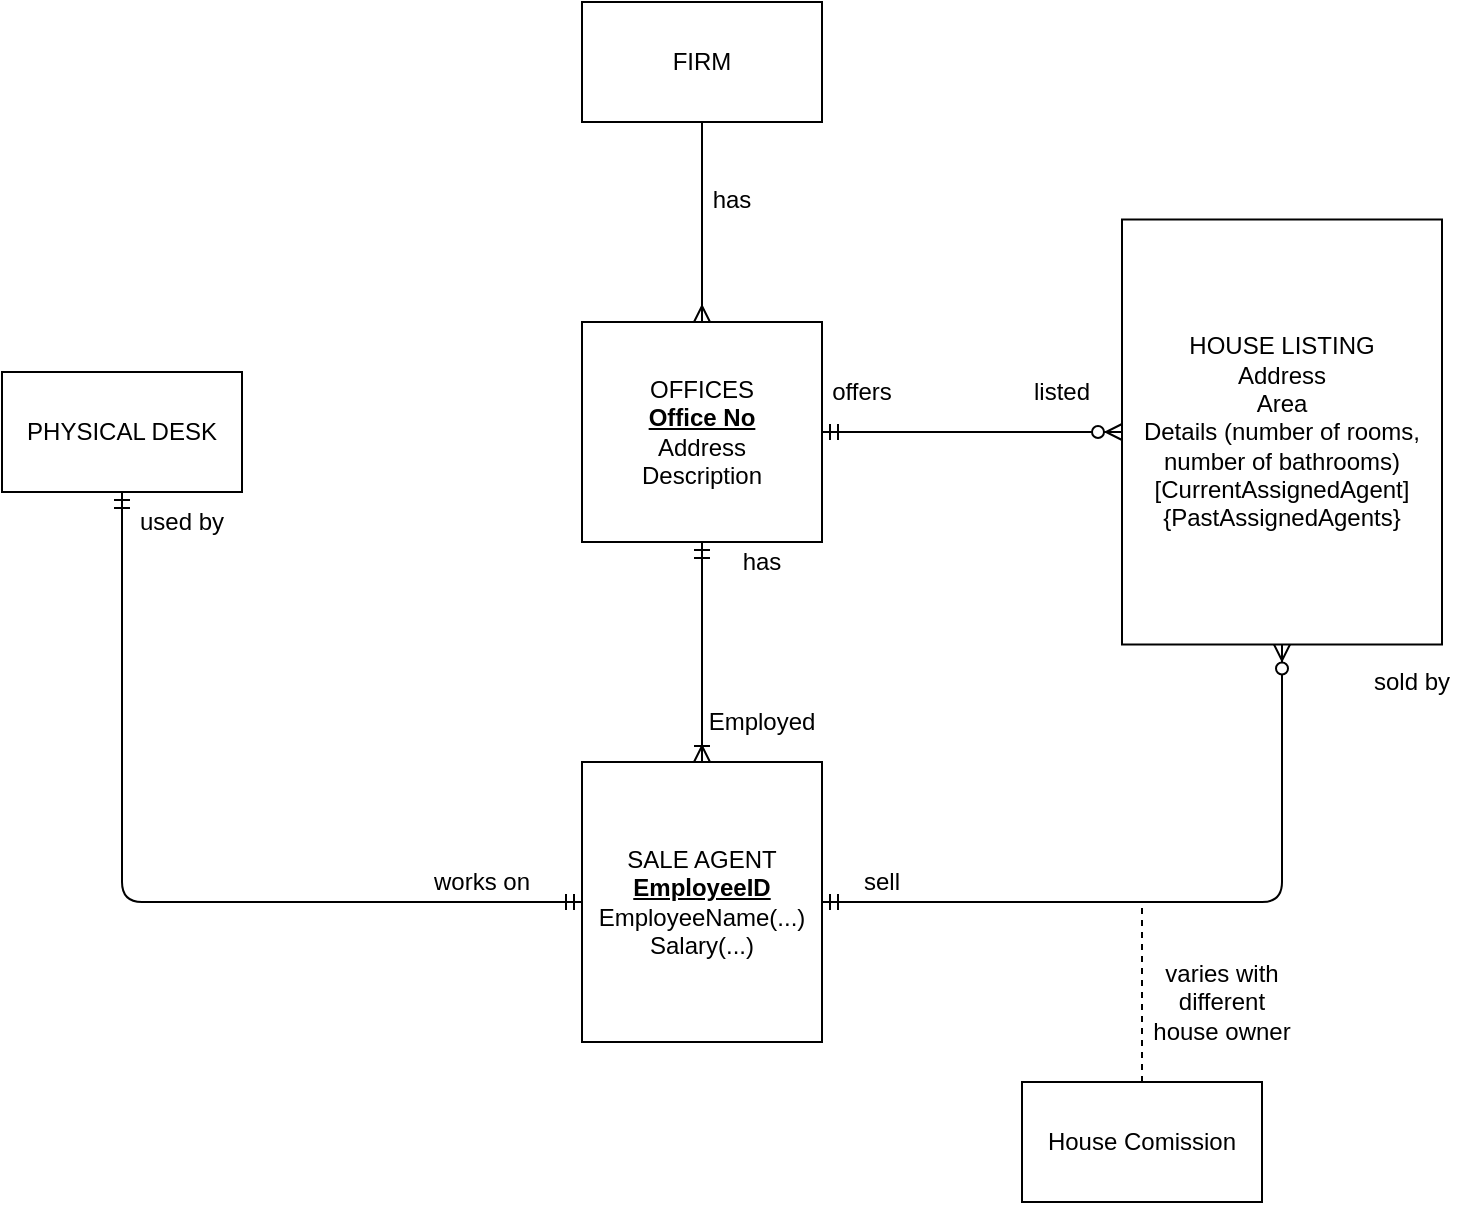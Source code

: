 <mxfile version="13.7.8" type="github">
  <diagram id="R2lEEEUBdFMjLlhIrx00" name="Page-1">
    <mxGraphModel dx="1110" dy="640" grid="1" gridSize="10" guides="1" tooltips="1" connect="1" arrows="1" fold="1" page="1" pageScale="1" pageWidth="850" pageHeight="1100" math="0" shadow="0" extFonts="Permanent Marker^https://fonts.googleapis.com/css?family=Permanent+Marker">
      <root>
        <mxCell id="0" />
        <mxCell id="1" parent="0" />
        <mxCell id="TzppmbfCBTdr1uhWKfh8-1" value="FIRM" style="rounded=0;whiteSpace=wrap;html=1;" vertex="1" parent="1">
          <mxGeometry x="350" y="20" width="120" height="60" as="geometry" />
        </mxCell>
        <mxCell id="TzppmbfCBTdr1uhWKfh8-2" value="&lt;div&gt;OFFICES&lt;/div&gt;&lt;div&gt;&lt;u&gt;&lt;b&gt;Office No&lt;/b&gt;&lt;/u&gt;&lt;/div&gt;&lt;div&gt;Address&lt;/div&gt;&lt;div&gt;Description&lt;br&gt;&lt;/div&gt;" style="rounded=0;whiteSpace=wrap;html=1;" vertex="1" parent="1">
          <mxGeometry x="350" y="180" width="120" height="110" as="geometry" />
        </mxCell>
        <mxCell id="TzppmbfCBTdr1uhWKfh8-3" value="&lt;div&gt;HOUSE LISTING&lt;br&gt;&lt;/div&gt;&lt;div&gt;Address&lt;/div&gt;&lt;div&gt;Area&lt;/div&gt;&lt;div&gt;Details (number of rooms, number of bathrooms)&lt;/div&gt;&lt;div&gt;[CurrentAssignedAgent]&lt;br&gt;&lt;/div&gt;&lt;div&gt;{PastAssignedAgents}&lt;br&gt;&lt;/div&gt;" style="rounded=0;whiteSpace=wrap;html=1;" vertex="1" parent="1">
          <mxGeometry x="620" y="128.75" width="160" height="212.5" as="geometry" />
        </mxCell>
        <mxCell id="TzppmbfCBTdr1uhWKfh8-4" value="&lt;div&gt;SALE AGENT&lt;/div&gt;&lt;div&gt;&lt;u&gt;&lt;b&gt;EmployeeID&lt;/b&gt;&lt;/u&gt;&lt;/div&gt;&lt;div&gt;EmployeeName(...)&lt;/div&gt;&lt;div&gt;Salary(...)&lt;br&gt;&lt;/div&gt;" style="rounded=0;whiteSpace=wrap;html=1;" vertex="1" parent="1">
          <mxGeometry x="350" y="400" width="120" height="140" as="geometry" />
        </mxCell>
        <mxCell id="TzppmbfCBTdr1uhWKfh8-5" value="PHYSICAL DESK" style="rounded=0;whiteSpace=wrap;html=1;" vertex="1" parent="1">
          <mxGeometry x="60" y="205" width="120" height="60" as="geometry" />
        </mxCell>
        <mxCell id="TzppmbfCBTdr1uhWKfh8-6" value="" style="endArrow=ERmany;html=1;entryX=0.5;entryY=0;entryDx=0;entryDy=0;endFill=0;exitX=0.5;exitY=1;exitDx=0;exitDy=0;" edge="1" parent="1" source="TzppmbfCBTdr1uhWKfh8-1" target="TzppmbfCBTdr1uhWKfh8-2">
          <mxGeometry width="50" height="50" relative="1" as="geometry">
            <mxPoint x="340" y="150" as="sourcePoint" />
            <mxPoint x="450" y="190" as="targetPoint" />
          </mxGeometry>
        </mxCell>
        <mxCell id="TzppmbfCBTdr1uhWKfh8-9" value="" style="endArrow=ERzeroToMany;html=1;exitX=1;exitY=0.5;exitDx=0;exitDy=0;entryX=0;entryY=0.5;entryDx=0;entryDy=0;startArrow=ERmandOne;startFill=0;endFill=1;" edge="1" parent="1" source="TzppmbfCBTdr1uhWKfh8-2" target="TzppmbfCBTdr1uhWKfh8-3">
          <mxGeometry width="50" height="50" relative="1" as="geometry">
            <mxPoint x="500" y="250" as="sourcePoint" />
            <mxPoint x="550" y="200" as="targetPoint" />
          </mxGeometry>
        </mxCell>
        <mxCell id="TzppmbfCBTdr1uhWKfh8-10" value="" style="endArrow=ERzeroToMany;html=1;exitX=1;exitY=0.5;exitDx=0;exitDy=0;entryX=0.5;entryY=1;entryDx=0;entryDy=0;startArrow=ERmandOne;startFill=0;endFill=1;" edge="1" parent="1" source="TzppmbfCBTdr1uhWKfh8-4" target="TzppmbfCBTdr1uhWKfh8-3">
          <mxGeometry width="50" height="50" relative="1" as="geometry">
            <mxPoint x="570" y="410" as="sourcePoint" />
            <mxPoint x="620" y="360" as="targetPoint" />
            <Array as="points">
              <mxPoint x="700" y="470" />
            </Array>
          </mxGeometry>
        </mxCell>
        <mxCell id="TzppmbfCBTdr1uhWKfh8-11" value="" style="endArrow=ERmandOne;html=1;exitX=0;exitY=0.5;exitDx=0;exitDy=0;entryX=0.5;entryY=1;entryDx=0;entryDy=0;startArrow=ERmandOne;startFill=0;endFill=0;" edge="1" parent="1" source="TzppmbfCBTdr1uhWKfh8-4" target="TzppmbfCBTdr1uhWKfh8-5">
          <mxGeometry width="50" height="50" relative="1" as="geometry">
            <mxPoint x="260" y="370" as="sourcePoint" />
            <mxPoint x="310" y="320" as="targetPoint" />
            <Array as="points">
              <mxPoint x="120" y="470" />
            </Array>
          </mxGeometry>
        </mxCell>
        <mxCell id="TzppmbfCBTdr1uhWKfh8-12" value="" style="endArrow=ERoneToMany;html=1;exitX=0.5;exitY=1;exitDx=0;exitDy=0;entryX=0.5;entryY=0;entryDx=0;entryDy=0;startArrow=ERmandOne;startFill=0;endFill=0;" edge="1" parent="1" source="TzppmbfCBTdr1uhWKfh8-2" target="TzppmbfCBTdr1uhWKfh8-4">
          <mxGeometry width="50" height="50" relative="1" as="geometry">
            <mxPoint x="400" y="330" as="sourcePoint" />
            <mxPoint x="450" y="280" as="targetPoint" />
          </mxGeometry>
        </mxCell>
        <mxCell id="TzppmbfCBTdr1uhWKfh8-13" value="has" style="text;html=1;strokeColor=none;fillColor=none;align=center;verticalAlign=middle;whiteSpace=wrap;rounded=0;" vertex="1" parent="1">
          <mxGeometry x="405" y="108.75" width="40" height="20" as="geometry" />
        </mxCell>
        <mxCell id="TzppmbfCBTdr1uhWKfh8-15" value="offers" style="text;html=1;strokeColor=none;fillColor=none;align=center;verticalAlign=middle;whiteSpace=wrap;rounded=0;" vertex="1" parent="1">
          <mxGeometry x="470" y="205" width="40" height="20" as="geometry" />
        </mxCell>
        <mxCell id="TzppmbfCBTdr1uhWKfh8-17" value="Employed" style="text;html=1;strokeColor=none;fillColor=none;align=center;verticalAlign=middle;whiteSpace=wrap;rounded=0;" vertex="1" parent="1">
          <mxGeometry x="420" y="370" width="40" height="20" as="geometry" />
        </mxCell>
        <mxCell id="TzppmbfCBTdr1uhWKfh8-18" value="sell" style="text;html=1;strokeColor=none;fillColor=none;align=center;verticalAlign=middle;whiteSpace=wrap;rounded=0;" vertex="1" parent="1">
          <mxGeometry x="480" y="450" width="40" height="20" as="geometry" />
        </mxCell>
        <mxCell id="TzppmbfCBTdr1uhWKfh8-19" value="works on" style="text;html=1;strokeColor=none;fillColor=none;align=center;verticalAlign=middle;whiteSpace=wrap;rounded=0;" vertex="1" parent="1">
          <mxGeometry x="270" y="450" width="60" height="20" as="geometry" />
        </mxCell>
        <mxCell id="TzppmbfCBTdr1uhWKfh8-20" value="listed" style="text;html=1;strokeColor=none;fillColor=none;align=center;verticalAlign=middle;whiteSpace=wrap;rounded=0;" vertex="1" parent="1">
          <mxGeometry x="570" y="205" width="40" height="20" as="geometry" />
        </mxCell>
        <mxCell id="TzppmbfCBTdr1uhWKfh8-21" value="sold by" style="text;html=1;strokeColor=none;fillColor=none;align=center;verticalAlign=middle;whiteSpace=wrap;rounded=0;" vertex="1" parent="1">
          <mxGeometry x="740" y="350" width="50" height="20" as="geometry" />
        </mxCell>
        <mxCell id="TzppmbfCBTdr1uhWKfh8-22" value="used by" style="text;html=1;strokeColor=none;fillColor=none;align=center;verticalAlign=middle;whiteSpace=wrap;rounded=0;" vertex="1" parent="1">
          <mxGeometry x="120" y="270" width="60" height="20" as="geometry" />
        </mxCell>
        <mxCell id="TzppmbfCBTdr1uhWKfh8-23" value="has" style="text;html=1;strokeColor=none;fillColor=none;align=center;verticalAlign=middle;whiteSpace=wrap;rounded=0;" vertex="1" parent="1">
          <mxGeometry x="420" y="290" width="40" height="20" as="geometry" />
        </mxCell>
        <mxCell id="TzppmbfCBTdr1uhWKfh8-89" value="" style="endArrow=none;dashed=1;html=1;exitX=0.5;exitY=0;exitDx=0;exitDy=0;" edge="1" parent="1" source="TzppmbfCBTdr1uhWKfh8-90">
          <mxGeometry width="50" height="50" relative="1" as="geometry">
            <mxPoint x="630" y="540" as="sourcePoint" />
            <mxPoint x="630" y="470" as="targetPoint" />
          </mxGeometry>
        </mxCell>
        <mxCell id="TzppmbfCBTdr1uhWKfh8-90" value="House Comission" style="rounded=0;whiteSpace=wrap;html=1;" vertex="1" parent="1">
          <mxGeometry x="570" y="560" width="120" height="60" as="geometry" />
        </mxCell>
        <mxCell id="TzppmbfCBTdr1uhWKfh8-91" value="varies with different house owner" style="text;html=1;strokeColor=none;fillColor=none;align=center;verticalAlign=middle;whiteSpace=wrap;rounded=0;rotation=0;" vertex="1" parent="1">
          <mxGeometry x="630" y="510" width="80" height="20" as="geometry" />
        </mxCell>
      </root>
    </mxGraphModel>
  </diagram>
</mxfile>
